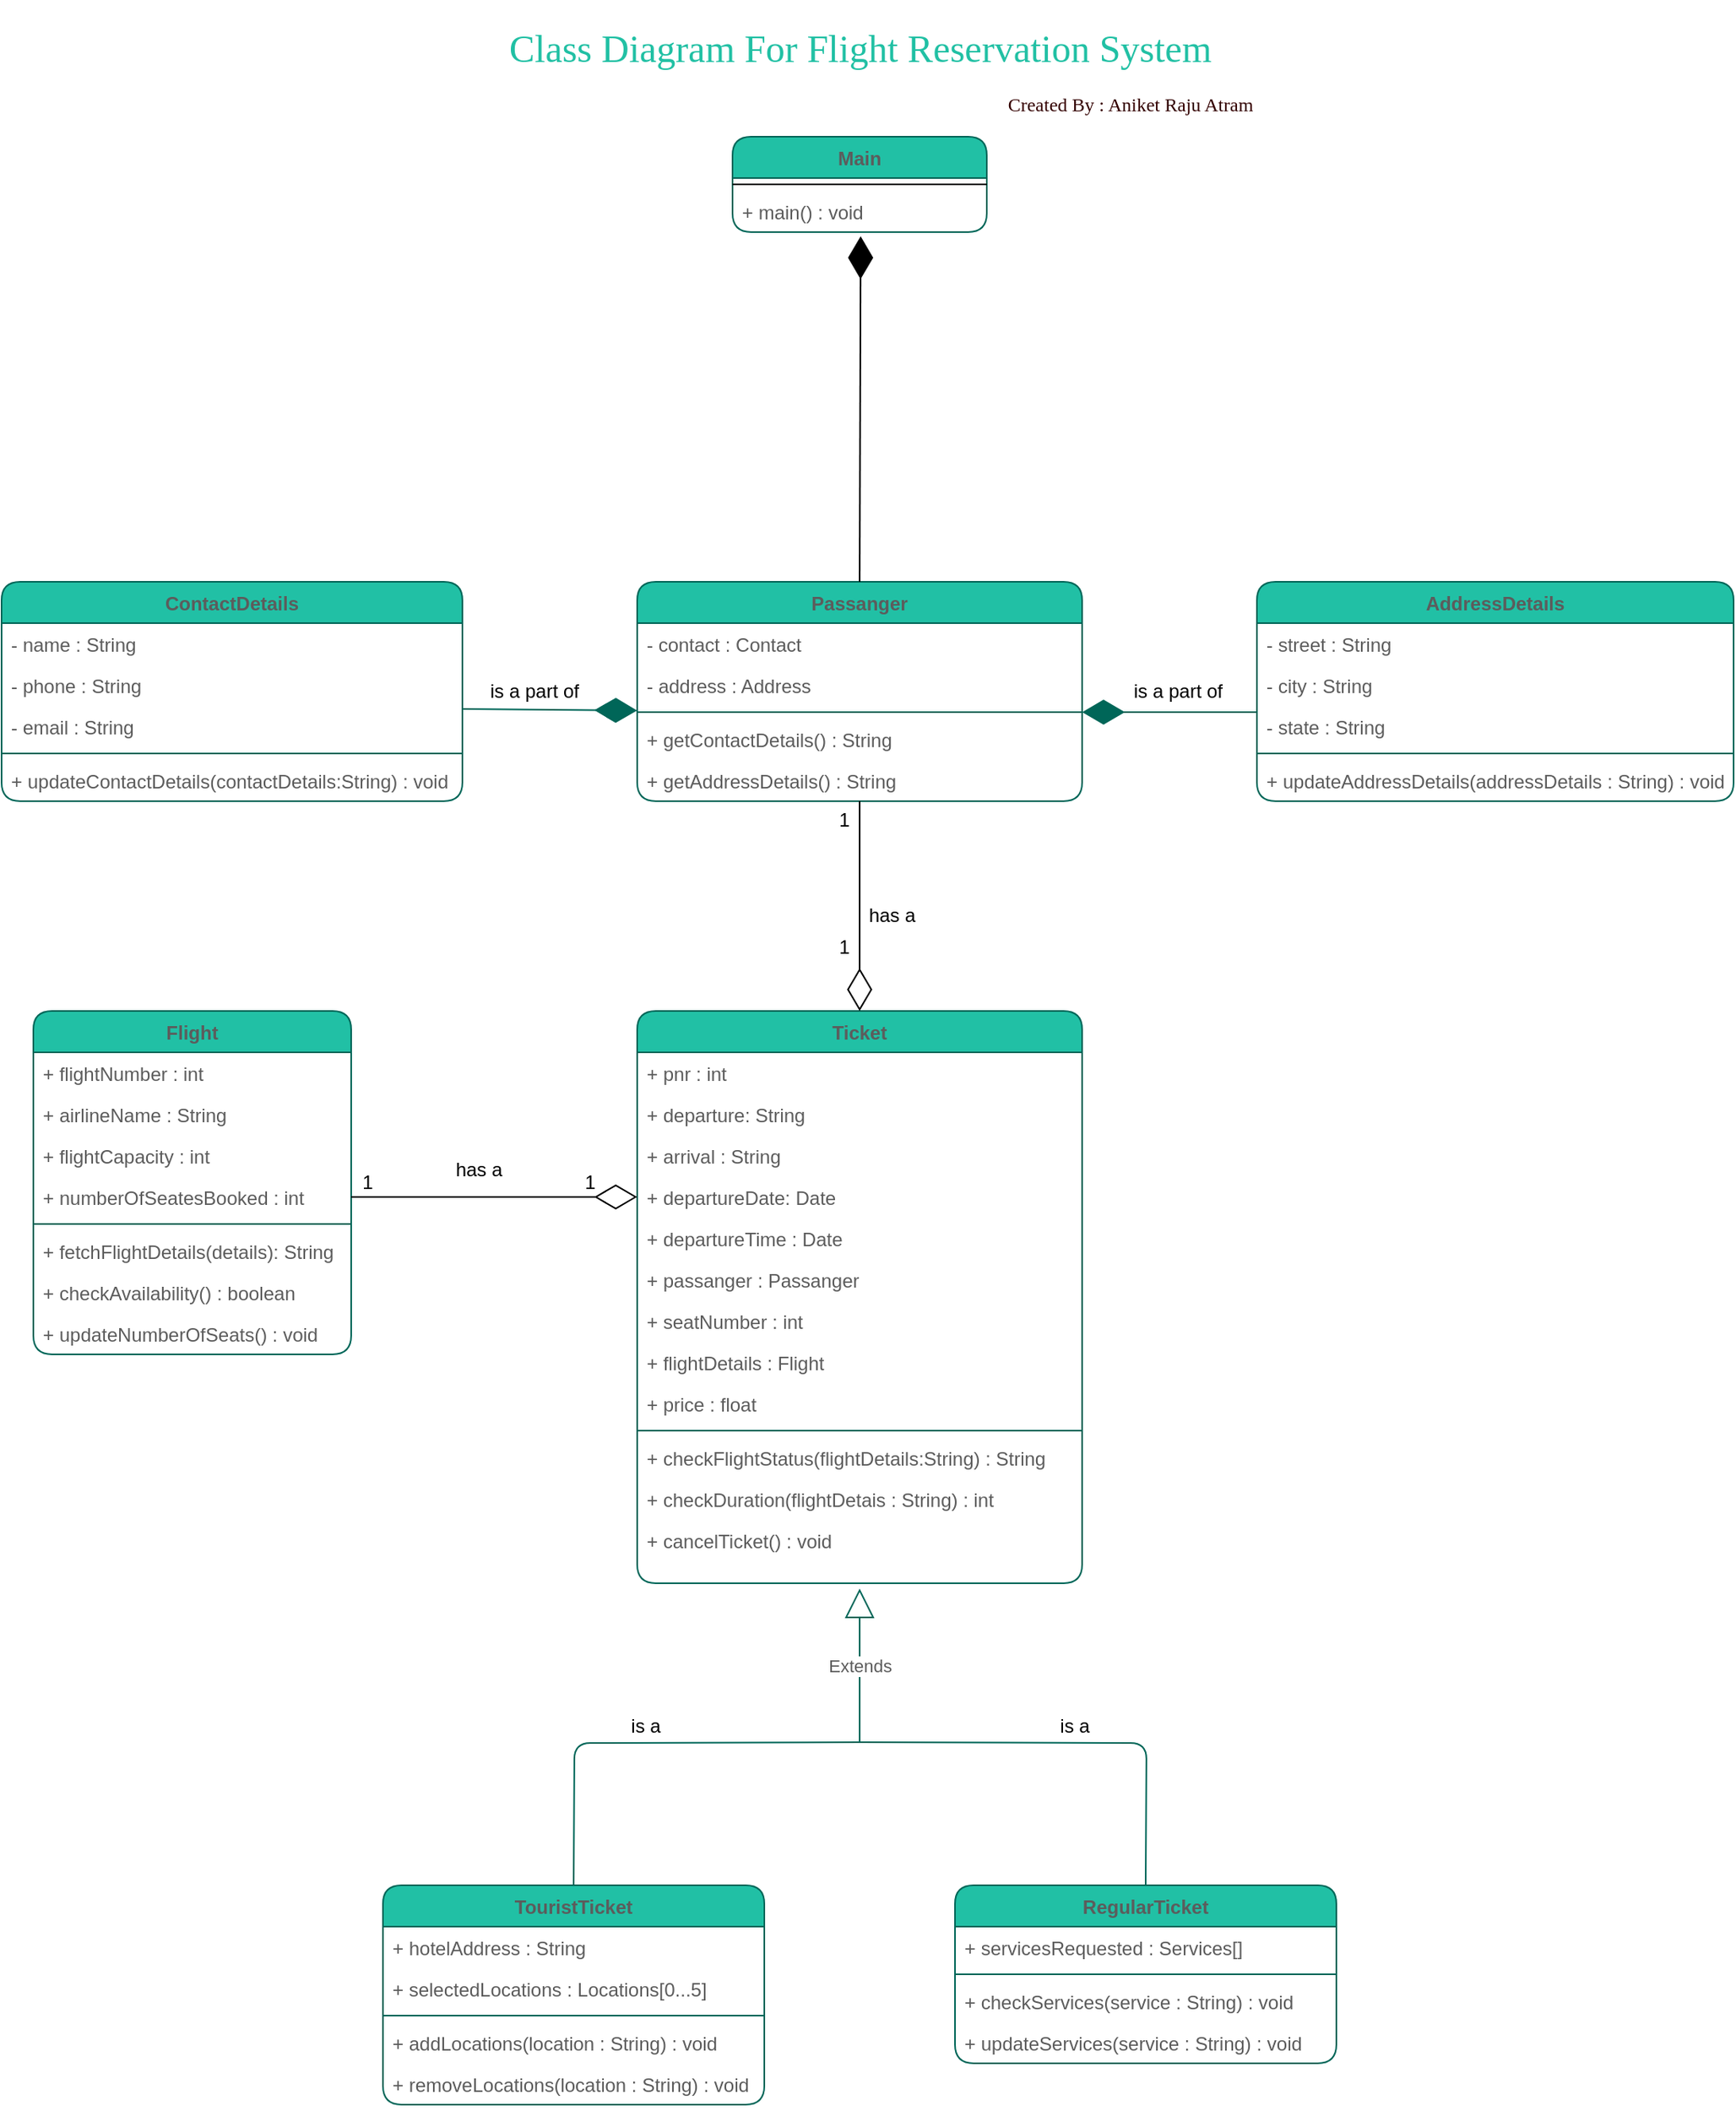 <mxfile version="15.8.7" type="device"><diagram id="C5RBs43oDa-KdzZeNtuy" name="Page-1"><mxGraphModel dx="782" dy="531" grid="1" gridSize="10" guides="1" tooltips="1" connect="1" arrows="1" fold="1" page="1" pageScale="1" pageWidth="827" pageHeight="1169" background="#ffffff" math="0" shadow="0"><root><mxCell id="WIyWlLk6GJQsqaUBKTNV-0"/><mxCell id="WIyWlLk6GJQsqaUBKTNV-1" parent="WIyWlLk6GJQsqaUBKTNV-0"/><mxCell id="W0ep5NZu7rcAExIwhfl0-0" value="Passanger&#10;" style="swimlane;fontStyle=1;align=center;verticalAlign=top;childLayout=stackLayout;horizontal=1;startSize=26;horizontalStack=0;resizeParent=1;resizeParentMax=0;resizeLast=0;collapsible=1;marginBottom=0;fillColor=#21C0A5;strokeColor=#006658;fontColor=#5C5C5C;rounded=1;" parent="WIyWlLk6GJQsqaUBKTNV-1" vertex="1"><mxGeometry x="400" y="560" width="280" height="138" as="geometry"/></mxCell><mxCell id="W0ep5NZu7rcAExIwhfl0-1" value="- contact : Contact" style="text;strokeColor=none;fillColor=none;align=left;verticalAlign=top;spacingLeft=4;spacingRight=4;overflow=hidden;rotatable=0;points=[[0,0.5],[1,0.5]];portConstraint=eastwest;fontColor=#5C5C5C;rounded=1;" parent="W0ep5NZu7rcAExIwhfl0-0" vertex="1"><mxGeometry y="26" width="280" height="26" as="geometry"/></mxCell><mxCell id="W0ep5NZu7rcAExIwhfl0-8" value="- address : Address" style="text;strokeColor=none;fillColor=none;align=left;verticalAlign=top;spacingLeft=4;spacingRight=4;overflow=hidden;rotatable=0;points=[[0,0.5],[1,0.5]];portConstraint=eastwest;fontColor=#5C5C5C;rounded=1;" parent="W0ep5NZu7rcAExIwhfl0-0" vertex="1"><mxGeometry y="52" width="280" height="26" as="geometry"/></mxCell><mxCell id="W0ep5NZu7rcAExIwhfl0-2" value="" style="line;strokeWidth=1;fillColor=none;align=left;verticalAlign=middle;spacingTop=-1;spacingLeft=3;spacingRight=3;rotatable=0;labelPosition=right;points=[];portConstraint=eastwest;strokeColor=#006658;fontColor=#5C5C5C;rounded=1;" parent="W0ep5NZu7rcAExIwhfl0-0" vertex="1"><mxGeometry y="78" width="280" height="8" as="geometry"/></mxCell><mxCell id="W0ep5NZu7rcAExIwhfl0-3" value="+ getContactDetails() : String" style="text;strokeColor=none;fillColor=none;align=left;verticalAlign=top;spacingLeft=4;spacingRight=4;overflow=hidden;rotatable=0;points=[[0,0.5],[1,0.5]];portConstraint=eastwest;fontColor=#5C5C5C;rounded=1;" parent="W0ep5NZu7rcAExIwhfl0-0" vertex="1"><mxGeometry y="86" width="280" height="26" as="geometry"/></mxCell><mxCell id="W0ep5NZu7rcAExIwhfl0-9" value="+ getAddressDetails() : String" style="text;strokeColor=none;fillColor=none;align=left;verticalAlign=top;spacingLeft=4;spacingRight=4;overflow=hidden;rotatable=0;points=[[0,0.5],[1,0.5]];portConstraint=eastwest;fontColor=#5C5C5C;rounded=1;" parent="W0ep5NZu7rcAExIwhfl0-0" vertex="1"><mxGeometry y="112" width="280" height="26" as="geometry"/></mxCell><mxCell id="UVsKAwQ_UiQAmzkEyvqe-0" value="Flight" style="swimlane;fontStyle=1;align=center;verticalAlign=top;childLayout=stackLayout;horizontal=1;startSize=26;horizontalStack=0;resizeParent=1;resizeParentMax=0;resizeLast=0;collapsible=1;marginBottom=0;fillColor=#21C0A5;strokeColor=#006658;fontColor=#5C5C5C;rounded=1;" parent="WIyWlLk6GJQsqaUBKTNV-1" vertex="1"><mxGeometry x="20" y="830" width="200" height="216" as="geometry"/></mxCell><mxCell id="UVsKAwQ_UiQAmzkEyvqe-1" value="+ flightNumber : int" style="text;strokeColor=none;fillColor=none;align=left;verticalAlign=top;spacingLeft=4;spacingRight=4;overflow=hidden;rotatable=0;points=[[0,0.5],[1,0.5]];portConstraint=eastwest;fontColor=#5C5C5C;rounded=1;" parent="UVsKAwQ_UiQAmzkEyvqe-0" vertex="1"><mxGeometry y="26" width="200" height="26" as="geometry"/></mxCell><mxCell id="0I-YnB1xyNFlNhcBP9k2-11" value="+ airlineName : String" style="text;strokeColor=none;fillColor=none;align=left;verticalAlign=top;spacingLeft=4;spacingRight=4;overflow=hidden;rotatable=0;points=[[0,0.5],[1,0.5]];portConstraint=eastwest;fontColor=#5C5C5C;rounded=1;" parent="UVsKAwQ_UiQAmzkEyvqe-0" vertex="1"><mxGeometry y="52" width="200" height="26" as="geometry"/></mxCell><mxCell id="0I-YnB1xyNFlNhcBP9k2-12" value="+ flightCapacity : int" style="text;strokeColor=none;fillColor=none;align=left;verticalAlign=top;spacingLeft=4;spacingRight=4;overflow=hidden;rotatable=0;points=[[0,0.5],[1,0.5]];portConstraint=eastwest;fontColor=#5C5C5C;rounded=1;" parent="UVsKAwQ_UiQAmzkEyvqe-0" vertex="1"><mxGeometry y="78" width="200" height="26" as="geometry"/></mxCell><mxCell id="0I-YnB1xyNFlNhcBP9k2-13" value="+ numberOfSeatesBooked : int" style="text;strokeColor=none;fillColor=none;align=left;verticalAlign=top;spacingLeft=4;spacingRight=4;overflow=hidden;rotatable=0;points=[[0,0.5],[1,0.5]];portConstraint=eastwest;fontColor=#5C5C5C;rounded=1;" parent="UVsKAwQ_UiQAmzkEyvqe-0" vertex="1"><mxGeometry y="104" width="200" height="26" as="geometry"/></mxCell><mxCell id="UVsKAwQ_UiQAmzkEyvqe-2" value="" style="line;strokeWidth=1;fillColor=none;align=left;verticalAlign=middle;spacingTop=-1;spacingLeft=3;spacingRight=3;rotatable=0;labelPosition=right;points=[];portConstraint=eastwest;strokeColor=#006658;fontColor=#5C5C5C;rounded=1;" parent="UVsKAwQ_UiQAmzkEyvqe-0" vertex="1"><mxGeometry y="130" width="200" height="8" as="geometry"/></mxCell><mxCell id="UVsKAwQ_UiQAmzkEyvqe-3" value="+ fetchFlightDetails(details): String" style="text;strokeColor=none;fillColor=none;align=left;verticalAlign=top;spacingLeft=4;spacingRight=4;overflow=hidden;rotatable=0;points=[[0,0.5],[1,0.5]];portConstraint=eastwest;fontColor=#5C5C5C;rounded=1;" parent="UVsKAwQ_UiQAmzkEyvqe-0" vertex="1"><mxGeometry y="138" width="200" height="26" as="geometry"/></mxCell><mxCell id="0I-YnB1xyNFlNhcBP9k2-14" value="+ checkAvailability() : boolean" style="text;strokeColor=none;fillColor=none;align=left;verticalAlign=top;spacingLeft=4;spacingRight=4;overflow=hidden;rotatable=0;points=[[0,0.5],[1,0.5]];portConstraint=eastwest;fontColor=#5C5C5C;rounded=1;" parent="UVsKAwQ_UiQAmzkEyvqe-0" vertex="1"><mxGeometry y="164" width="200" height="26" as="geometry"/></mxCell><mxCell id="0I-YnB1xyNFlNhcBP9k2-15" value="+ updateNumberOfSeats() : void" style="text;strokeColor=none;fillColor=none;align=left;verticalAlign=top;spacingLeft=4;spacingRight=4;overflow=hidden;rotatable=0;points=[[0,0.5],[1,0.5]];portConstraint=eastwest;fontColor=#5C5C5C;rounded=1;" parent="UVsKAwQ_UiQAmzkEyvqe-0" vertex="1"><mxGeometry y="190" width="200" height="26" as="geometry"/></mxCell><mxCell id="UVsKAwQ_UiQAmzkEyvqe-8" value="RegularTicket" style="swimlane;fontStyle=1;align=center;verticalAlign=top;childLayout=stackLayout;horizontal=1;startSize=26;horizontalStack=0;resizeParent=1;resizeParentMax=0;resizeLast=0;collapsible=1;marginBottom=0;fillColor=#21C0A5;strokeColor=#006658;fontColor=#5C5C5C;rounded=1;" parent="WIyWlLk6GJQsqaUBKTNV-1" vertex="1"><mxGeometry x="600" y="1380" width="240" height="112" as="geometry"/></mxCell><mxCell id="UVsKAwQ_UiQAmzkEyvqe-9" value="+ servicesRequested : Services[]" style="text;strokeColor=none;fillColor=none;align=left;verticalAlign=top;spacingLeft=4;spacingRight=4;overflow=hidden;rotatable=0;points=[[0,0.5],[1,0.5]];portConstraint=eastwest;fontColor=#5C5C5C;rounded=1;" parent="UVsKAwQ_UiQAmzkEyvqe-8" vertex="1"><mxGeometry y="26" width="240" height="26" as="geometry"/></mxCell><mxCell id="UVsKAwQ_UiQAmzkEyvqe-10" value="" style="line;strokeWidth=1;fillColor=none;align=left;verticalAlign=middle;spacingTop=-1;spacingLeft=3;spacingRight=3;rotatable=0;labelPosition=right;points=[];portConstraint=eastwest;strokeColor=#006658;fontColor=#5C5C5C;rounded=1;" parent="UVsKAwQ_UiQAmzkEyvqe-8" vertex="1"><mxGeometry y="52" width="240" height="8" as="geometry"/></mxCell><mxCell id="UVsKAwQ_UiQAmzkEyvqe-11" value="+ checkServices(service : String) : void" style="text;strokeColor=none;fillColor=none;align=left;verticalAlign=top;spacingLeft=4;spacingRight=4;overflow=hidden;rotatable=0;points=[[0,0.5],[1,0.5]];portConstraint=eastwest;fontColor=#5C5C5C;rounded=1;" parent="UVsKAwQ_UiQAmzkEyvqe-8" vertex="1"><mxGeometry y="60" width="240" height="26" as="geometry"/></mxCell><mxCell id="0I-YnB1xyNFlNhcBP9k2-6" value="+ updateServices(service : String) : void" style="text;strokeColor=none;fillColor=none;align=left;verticalAlign=top;spacingLeft=4;spacingRight=4;overflow=hidden;rotatable=0;points=[[0,0.5],[1,0.5]];portConstraint=eastwest;fontColor=#5C5C5C;rounded=1;" parent="UVsKAwQ_UiQAmzkEyvqe-8" vertex="1"><mxGeometry y="86" width="240" height="26" as="geometry"/></mxCell><mxCell id="UVsKAwQ_UiQAmzkEyvqe-12" value="TouristTicket" style="swimlane;fontStyle=1;align=center;verticalAlign=top;childLayout=stackLayout;horizontal=1;startSize=26;horizontalStack=0;resizeParent=1;resizeParentMax=0;resizeLast=0;collapsible=1;marginBottom=0;fillColor=#21C0A5;strokeColor=#006658;fontColor=#5C5C5C;rounded=1;" parent="WIyWlLk6GJQsqaUBKTNV-1" vertex="1"><mxGeometry x="240" y="1380" width="240" height="138" as="geometry"/></mxCell><mxCell id="UVsKAwQ_UiQAmzkEyvqe-13" value="+ hotelAddress : String" style="text;strokeColor=none;fillColor=none;align=left;verticalAlign=top;spacingLeft=4;spacingRight=4;overflow=hidden;rotatable=0;points=[[0,0.5],[1,0.5]];portConstraint=eastwest;fontColor=#5C5C5C;rounded=1;" parent="UVsKAwQ_UiQAmzkEyvqe-12" vertex="1"><mxGeometry y="26" width="240" height="26" as="geometry"/></mxCell><mxCell id="0I-YnB1xyNFlNhcBP9k2-4" value="+ selectedLocations : Locations[0...5]" style="text;strokeColor=none;fillColor=none;align=left;verticalAlign=top;spacingLeft=4;spacingRight=4;overflow=hidden;rotatable=0;points=[[0,0.5],[1,0.5]];portConstraint=eastwest;fontColor=#5C5C5C;rounded=1;" parent="UVsKAwQ_UiQAmzkEyvqe-12" vertex="1"><mxGeometry y="52" width="240" height="26" as="geometry"/></mxCell><mxCell id="UVsKAwQ_UiQAmzkEyvqe-14" value="" style="line;strokeWidth=1;fillColor=none;align=left;verticalAlign=middle;spacingTop=-1;spacingLeft=3;spacingRight=3;rotatable=0;labelPosition=right;points=[];portConstraint=eastwest;strokeColor=#006658;fontColor=#5C5C5C;rounded=1;" parent="UVsKAwQ_UiQAmzkEyvqe-12" vertex="1"><mxGeometry y="78" width="240" height="8" as="geometry"/></mxCell><mxCell id="UVsKAwQ_UiQAmzkEyvqe-15" value="+ addLocations(location : String) : void" style="text;strokeColor=none;fillColor=none;align=left;verticalAlign=top;spacingLeft=4;spacingRight=4;overflow=hidden;rotatable=0;points=[[0,0.5],[1,0.5]];portConstraint=eastwest;fontColor=#5C5C5C;rounded=1;" parent="UVsKAwQ_UiQAmzkEyvqe-12" vertex="1"><mxGeometry y="86" width="240" height="26" as="geometry"/></mxCell><mxCell id="0I-YnB1xyNFlNhcBP9k2-5" value="+ removeLocations(location : String) : void" style="text;strokeColor=none;fillColor=none;align=left;verticalAlign=top;spacingLeft=4;spacingRight=4;overflow=hidden;rotatable=0;points=[[0,0.5],[1,0.5]];portConstraint=eastwest;fontColor=#5C5C5C;rounded=1;" parent="UVsKAwQ_UiQAmzkEyvqe-12" vertex="1"><mxGeometry y="112" width="240" height="26" as="geometry"/></mxCell><mxCell id="UVsKAwQ_UiQAmzkEyvqe-16" value="ContactDetails" style="swimlane;fontStyle=1;align=center;verticalAlign=top;childLayout=stackLayout;horizontal=1;startSize=26;horizontalStack=0;resizeParent=1;resizeParentMax=0;resizeLast=0;collapsible=1;marginBottom=0;fillColor=#21C0A5;strokeColor=#006658;fontColor=#5C5C5C;rounded=1;" parent="WIyWlLk6GJQsqaUBKTNV-1" vertex="1"><mxGeometry y="560" width="290" height="138" as="geometry"/></mxCell><mxCell id="UVsKAwQ_UiQAmzkEyvqe-25" value="- name : String" style="text;strokeColor=none;fillColor=none;align=left;verticalAlign=top;spacingLeft=4;spacingRight=4;overflow=hidden;rotatable=0;points=[[0,0.5],[1,0.5]];portConstraint=eastwest;fontColor=#5C5C5C;rounded=1;" parent="UVsKAwQ_UiQAmzkEyvqe-16" vertex="1"><mxGeometry y="26" width="290" height="26" as="geometry"/></mxCell><mxCell id="UVsKAwQ_UiQAmzkEyvqe-24" value="- phone : String" style="text;strokeColor=none;fillColor=none;align=left;verticalAlign=top;spacingLeft=4;spacingRight=4;overflow=hidden;rotatable=0;points=[[0,0.5],[1,0.5]];portConstraint=eastwest;fontColor=#5C5C5C;rounded=1;" parent="UVsKAwQ_UiQAmzkEyvqe-16" vertex="1"><mxGeometry y="52" width="290" height="26" as="geometry"/></mxCell><mxCell id="UVsKAwQ_UiQAmzkEyvqe-26" value="- email : String" style="text;strokeColor=none;fillColor=none;align=left;verticalAlign=top;spacingLeft=4;spacingRight=4;overflow=hidden;rotatable=0;points=[[0,0.5],[1,0.5]];portConstraint=eastwest;fontColor=#5C5C5C;rounded=1;" parent="UVsKAwQ_UiQAmzkEyvqe-16" vertex="1"><mxGeometry y="78" width="290" height="26" as="geometry"/></mxCell><mxCell id="UVsKAwQ_UiQAmzkEyvqe-18" value="" style="line;strokeWidth=1;fillColor=none;align=left;verticalAlign=middle;spacingTop=-1;spacingLeft=3;spacingRight=3;rotatable=0;labelPosition=right;points=[];portConstraint=eastwest;strokeColor=#006658;fontColor=#5C5C5C;rounded=1;" parent="UVsKAwQ_UiQAmzkEyvqe-16" vertex="1"><mxGeometry y="104" width="290" height="8" as="geometry"/></mxCell><mxCell id="UVsKAwQ_UiQAmzkEyvqe-30" value="+ updateContactDetails(contactDetails:String) : void" style="text;strokeColor=none;fillColor=none;align=left;verticalAlign=top;spacingLeft=4;spacingRight=4;overflow=hidden;rotatable=0;points=[[0,0.5],[1,0.5]];portConstraint=eastwest;fontColor=#5C5C5C;rounded=1;" parent="UVsKAwQ_UiQAmzkEyvqe-16" vertex="1"><mxGeometry y="112" width="290" height="26" as="geometry"/></mxCell><mxCell id="UVsKAwQ_UiQAmzkEyvqe-20" value="AddressDetails" style="swimlane;fontStyle=1;align=center;verticalAlign=top;childLayout=stackLayout;horizontal=1;startSize=26;horizontalStack=0;resizeParent=1;resizeParentMax=0;resizeLast=0;collapsible=1;marginBottom=0;fillColor=#21C0A5;strokeColor=#006658;fontColor=#5C5C5C;rounded=1;" parent="WIyWlLk6GJQsqaUBKTNV-1" vertex="1"><mxGeometry x="790" y="560" width="300" height="138" as="geometry"/></mxCell><mxCell id="UVsKAwQ_UiQAmzkEyvqe-27" value="- street : String" style="text;strokeColor=none;fillColor=none;align=left;verticalAlign=top;spacingLeft=4;spacingRight=4;overflow=hidden;rotatable=0;points=[[0,0.5],[1,0.5]];portConstraint=eastwest;fontColor=#5C5C5C;rounded=1;" parent="UVsKAwQ_UiQAmzkEyvqe-20" vertex="1"><mxGeometry y="26" width="300" height="26" as="geometry"/></mxCell><mxCell id="UVsKAwQ_UiQAmzkEyvqe-28" value="- city : String" style="text;strokeColor=none;fillColor=none;align=left;verticalAlign=top;spacingLeft=4;spacingRight=4;overflow=hidden;rotatable=0;points=[[0,0.5],[1,0.5]];portConstraint=eastwest;fontColor=#5C5C5C;rounded=1;" parent="UVsKAwQ_UiQAmzkEyvqe-20" vertex="1"><mxGeometry y="52" width="300" height="26" as="geometry"/></mxCell><mxCell id="UVsKAwQ_UiQAmzkEyvqe-21" value="- state : String" style="text;strokeColor=none;fillColor=none;align=left;verticalAlign=top;spacingLeft=4;spacingRight=4;overflow=hidden;rotatable=0;points=[[0,0.5],[1,0.5]];portConstraint=eastwest;fontColor=#5C5C5C;rounded=1;" parent="UVsKAwQ_UiQAmzkEyvqe-20" vertex="1"><mxGeometry y="78" width="300" height="26" as="geometry"/></mxCell><mxCell id="UVsKAwQ_UiQAmzkEyvqe-22" value="" style="line;strokeWidth=1;fillColor=none;align=left;verticalAlign=middle;spacingTop=-1;spacingLeft=3;spacingRight=3;rotatable=0;labelPosition=right;points=[];portConstraint=eastwest;strokeColor=#006658;fontColor=#5C5C5C;rounded=1;" parent="UVsKAwQ_UiQAmzkEyvqe-20" vertex="1"><mxGeometry y="104" width="300" height="8" as="geometry"/></mxCell><mxCell id="UVsKAwQ_UiQAmzkEyvqe-29" value="+ updateAddressDetails(addressDetails : String) : void" style="text;strokeColor=none;fillColor=none;align=left;verticalAlign=top;spacingLeft=4;spacingRight=4;overflow=hidden;rotatable=0;points=[[0,0.5],[1,0.5]];portConstraint=eastwest;fontColor=#5C5C5C;rounded=1;" parent="UVsKAwQ_UiQAmzkEyvqe-20" vertex="1"><mxGeometry y="112" width="300" height="26" as="geometry"/></mxCell><mxCell id="UVsKAwQ_UiQAmzkEyvqe-31" value="" style="endArrow=diamondThin;endFill=1;endSize=24;html=1;strokeColor=#006658;fontColor=#5C5C5C;" parent="WIyWlLk6GJQsqaUBKTNV-1" edge="1"><mxGeometry width="160" relative="1" as="geometry"><mxPoint x="290" y="640" as="sourcePoint"/><mxPoint x="400" y="641" as="targetPoint"/></mxGeometry></mxCell><mxCell id="UVsKAwQ_UiQAmzkEyvqe-34" value="Ticket" style="swimlane;fontStyle=1;align=center;verticalAlign=top;childLayout=stackLayout;horizontal=1;startSize=26;horizontalStack=0;resizeParent=1;resizeParentMax=0;resizeLast=0;collapsible=1;marginBottom=0;fillColor=#21C0A5;strokeColor=#006658;fontColor=#5C5C5C;rounded=1;" parent="WIyWlLk6GJQsqaUBKTNV-1" vertex="1"><mxGeometry x="400" y="830" width="280" height="360" as="geometry"/></mxCell><mxCell id="UVsKAwQ_UiQAmzkEyvqe-35" value="+ pnr : int" style="text;strokeColor=none;fillColor=none;align=left;verticalAlign=top;spacingLeft=4;spacingRight=4;overflow=hidden;rotatable=0;points=[[0,0.5],[1,0.5]];portConstraint=eastwest;fontColor=#5C5C5C;rounded=1;" parent="UVsKAwQ_UiQAmzkEyvqe-34" vertex="1"><mxGeometry y="26" width="280" height="26" as="geometry"/></mxCell><mxCell id="UVsKAwQ_UiQAmzkEyvqe-43" value="+ departure: String" style="text;strokeColor=none;fillColor=none;align=left;verticalAlign=top;spacingLeft=4;spacingRight=4;overflow=hidden;rotatable=0;points=[[0,0.5],[1,0.5]];portConstraint=eastwest;fontColor=#5C5C5C;rounded=1;" parent="UVsKAwQ_UiQAmzkEyvqe-34" vertex="1"><mxGeometry y="52" width="280" height="26" as="geometry"/></mxCell><mxCell id="UVsKAwQ_UiQAmzkEyvqe-44" value="+ arrival : String" style="text;strokeColor=none;fillColor=none;align=left;verticalAlign=top;spacingLeft=4;spacingRight=4;overflow=hidden;rotatable=0;points=[[0,0.5],[1,0.5]];portConstraint=eastwest;fontColor=#5C5C5C;rounded=1;" parent="UVsKAwQ_UiQAmzkEyvqe-34" vertex="1"><mxGeometry y="78" width="280" height="26" as="geometry"/></mxCell><mxCell id="UVsKAwQ_UiQAmzkEyvqe-45" value="+ departureDate: Date" style="text;strokeColor=none;fillColor=none;align=left;verticalAlign=top;spacingLeft=4;spacingRight=4;overflow=hidden;rotatable=0;points=[[0,0.5],[1,0.5]];portConstraint=eastwest;fontColor=#5C5C5C;rounded=1;" parent="UVsKAwQ_UiQAmzkEyvqe-34" vertex="1"><mxGeometry y="104" width="280" height="26" as="geometry"/></mxCell><mxCell id="UVsKAwQ_UiQAmzkEyvqe-46" value="+ departureTime : Date" style="text;strokeColor=none;fillColor=none;align=left;verticalAlign=top;spacingLeft=4;spacingRight=4;overflow=hidden;rotatable=0;points=[[0,0.5],[1,0.5]];portConstraint=eastwest;fontColor=#5C5C5C;rounded=1;" parent="UVsKAwQ_UiQAmzkEyvqe-34" vertex="1"><mxGeometry y="130" width="280" height="26" as="geometry"/></mxCell><mxCell id="UVsKAwQ_UiQAmzkEyvqe-47" value="+ passanger : Passanger" style="text;strokeColor=none;fillColor=none;align=left;verticalAlign=top;spacingLeft=4;spacingRight=4;overflow=hidden;rotatable=0;points=[[0,0.5],[1,0.5]];portConstraint=eastwest;fontColor=#5C5C5C;rounded=1;" parent="UVsKAwQ_UiQAmzkEyvqe-34" vertex="1"><mxGeometry y="156" width="280" height="26" as="geometry"/></mxCell><mxCell id="UVsKAwQ_UiQAmzkEyvqe-48" value="+ seatNumber : int" style="text;strokeColor=none;fillColor=none;align=left;verticalAlign=top;spacingLeft=4;spacingRight=4;overflow=hidden;rotatable=0;points=[[0,0.5],[1,0.5]];portConstraint=eastwest;fontColor=#5C5C5C;rounded=1;" parent="UVsKAwQ_UiQAmzkEyvqe-34" vertex="1"><mxGeometry y="182" width="280" height="26" as="geometry"/></mxCell><mxCell id="UVsKAwQ_UiQAmzkEyvqe-53" value="+ flightDetails : Flight" style="text;strokeColor=none;fillColor=none;align=left;verticalAlign=top;spacingLeft=4;spacingRight=4;overflow=hidden;rotatable=0;points=[[0,0.5],[1,0.5]];portConstraint=eastwest;fontColor=#5C5C5C;rounded=1;" parent="UVsKAwQ_UiQAmzkEyvqe-34" vertex="1"><mxGeometry y="208" width="280" height="26" as="geometry"/></mxCell><mxCell id="UVsKAwQ_UiQAmzkEyvqe-49" value="+ price : float" style="text;strokeColor=none;fillColor=none;align=left;verticalAlign=top;spacingLeft=4;spacingRight=4;overflow=hidden;rotatable=0;points=[[0,0.5],[1,0.5]];portConstraint=eastwest;fontColor=#5C5C5C;rounded=1;" parent="UVsKAwQ_UiQAmzkEyvqe-34" vertex="1"><mxGeometry y="234" width="280" height="26" as="geometry"/></mxCell><mxCell id="UVsKAwQ_UiQAmzkEyvqe-36" value="" style="line;strokeWidth=1;fillColor=none;align=left;verticalAlign=middle;spacingTop=-1;spacingLeft=3;spacingRight=3;rotatable=0;labelPosition=right;points=[];portConstraint=eastwest;strokeColor=#006658;fontColor=#5C5C5C;rounded=1;" parent="UVsKAwQ_UiQAmzkEyvqe-34" vertex="1"><mxGeometry y="260" width="280" height="8" as="geometry"/></mxCell><mxCell id="UVsKAwQ_UiQAmzkEyvqe-37" value="+ checkFlightStatus(flightDetails:String) : String" style="text;strokeColor=none;fillColor=none;align=left;verticalAlign=top;spacingLeft=4;spacingRight=4;overflow=hidden;rotatable=0;points=[[0,0.5],[1,0.5]];portConstraint=eastwest;fontColor=#5C5C5C;rounded=1;" parent="UVsKAwQ_UiQAmzkEyvqe-34" vertex="1"><mxGeometry y="268" width="280" height="26" as="geometry"/></mxCell><mxCell id="UVsKAwQ_UiQAmzkEyvqe-51" value="+ checkDuration(flightDetais : String) : int" style="text;strokeColor=none;fillColor=none;align=left;verticalAlign=top;spacingLeft=4;spacingRight=4;overflow=hidden;rotatable=0;points=[[0,0.5],[1,0.5]];portConstraint=eastwest;fontColor=#5C5C5C;rounded=1;" parent="UVsKAwQ_UiQAmzkEyvqe-34" vertex="1"><mxGeometry y="294" width="280" height="26" as="geometry"/></mxCell><mxCell id="UVsKAwQ_UiQAmzkEyvqe-52" value="+ cancelTicket() : void" style="text;strokeColor=none;fillColor=none;align=left;verticalAlign=top;spacingLeft=4;spacingRight=4;overflow=hidden;rotatable=0;points=[[0,0.5],[1,0.5]];portConstraint=eastwest;fontColor=#5C5C5C;rounded=1;" parent="UVsKAwQ_UiQAmzkEyvqe-34" vertex="1"><mxGeometry y="320" width="280" height="40" as="geometry"/></mxCell><mxCell id="UVsKAwQ_UiQAmzkEyvqe-55" value="" style="endArrow=diamondThin;endFill=1;endSize=24;html=1;fontColor=#5C5C5C;strokeColor=#006658;fillColor=#21C0A5;" parent="WIyWlLk6GJQsqaUBKTNV-1" edge="1"><mxGeometry width="160" relative="1" as="geometry"><mxPoint x="790" y="642" as="sourcePoint"/><mxPoint x="680" y="641.5" as="targetPoint"/><Array as="points"><mxPoint x="680" y="642"/></Array></mxGeometry></mxCell><mxCell id="UVsKAwQ_UiQAmzkEyvqe-60" value="Extends" style="endArrow=block;endSize=16;endFill=0;html=1;fontColor=#5C5C5C;strokeColor=#006658;fillColor=#21C0A5;entryX=0.5;entryY=1.083;entryDx=0;entryDy=0;entryPerimeter=0;" parent="WIyWlLk6GJQsqaUBKTNV-1" target="UVsKAwQ_UiQAmzkEyvqe-52" edge="1"><mxGeometry width="160" relative="1" as="geometry"><mxPoint x="540" y="1290" as="sourcePoint"/><mxPoint x="550" y="1260" as="targetPoint"/></mxGeometry></mxCell><mxCell id="UVsKAwQ_UiQAmzkEyvqe-61" value="" style="endArrow=none;html=1;edgeStyle=orthogonalEdgeStyle;fontColor=#5C5C5C;strokeColor=#006658;fillColor=#21C0A5;" parent="WIyWlLk6GJQsqaUBKTNV-1" edge="1"><mxGeometry relative="1" as="geometry"><mxPoint x="540" y="1290" as="sourcePoint"/><mxPoint x="360" y="1380" as="targetPoint"/></mxGeometry></mxCell><mxCell id="UVsKAwQ_UiQAmzkEyvqe-64" value="" style="endArrow=none;html=1;edgeStyle=orthogonalEdgeStyle;fontColor=#5C5C5C;strokeColor=#006658;fillColor=#21C0A5;" parent="WIyWlLk6GJQsqaUBKTNV-1" edge="1"><mxGeometry relative="1" as="geometry"><mxPoint x="540" y="1290" as="sourcePoint"/><mxPoint x="720" y="1380" as="targetPoint"/></mxGeometry></mxCell><mxCell id="UVsKAwQ_UiQAmzkEyvqe-67" value="Main" style="swimlane;fontStyle=1;align=center;verticalAlign=top;childLayout=stackLayout;horizontal=1;startSize=26;horizontalStack=0;resizeParent=1;resizeParentMax=0;resizeLast=0;collapsible=1;marginBottom=0;fontColor=#5C5C5C;strokeColor=#006658;fillColor=#21C0A5;rounded=1;" parent="WIyWlLk6GJQsqaUBKTNV-1" vertex="1"><mxGeometry x="460" y="280" width="160" height="60" as="geometry"/></mxCell><mxCell id="UVsKAwQ_UiQAmzkEyvqe-69" value="" style="line;strokeWidth=1;fillColor=none;align=left;verticalAlign=middle;spacingTop=-1;spacingLeft=3;spacingRight=3;rotatable=0;labelPosition=right;points=[];portConstraint=eastwest;fontColor=#5C5C5C;rounded=1;" parent="UVsKAwQ_UiQAmzkEyvqe-67" vertex="1"><mxGeometry y="26" width="160" height="8" as="geometry"/></mxCell><mxCell id="UVsKAwQ_UiQAmzkEyvqe-70" value="+ main() : void" style="text;strokeColor=none;fillColor=none;align=left;verticalAlign=top;spacingLeft=4;spacingRight=4;overflow=hidden;rotatable=0;points=[[0,0.5],[1,0.5]];portConstraint=eastwest;fontColor=#5C5C5C;rounded=1;" parent="UVsKAwQ_UiQAmzkEyvqe-67" vertex="1"><mxGeometry y="34" width="160" height="26" as="geometry"/></mxCell><mxCell id="0I-YnB1xyNFlNhcBP9k2-2" value="" style="endArrow=diamondThin;endFill=1;endSize=24;html=1;exitX=0.5;exitY=0;exitDx=0;exitDy=0;entryX=0.504;entryY=1.103;entryDx=0;entryDy=0;entryPerimeter=0;" parent="WIyWlLk6GJQsqaUBKTNV-1" source="W0ep5NZu7rcAExIwhfl0-0" target="UVsKAwQ_UiQAmzkEyvqe-70" edge="1"><mxGeometry width="160" relative="1" as="geometry"><mxPoint x="540" y="360" as="sourcePoint"/><mxPoint x="700" y="360" as="targetPoint"/></mxGeometry></mxCell><mxCell id="0I-YnB1xyNFlNhcBP9k2-10" value="" style="endArrow=diamondThin;endFill=0;endSize=24;html=1;entryX=0.5;entryY=0;entryDx=0;entryDy=0;" parent="WIyWlLk6GJQsqaUBKTNV-1" source="W0ep5NZu7rcAExIwhfl0-9" target="UVsKAwQ_UiQAmzkEyvqe-34" edge="1"><mxGeometry width="160" relative="1" as="geometry"><mxPoint x="540" y="701" as="sourcePoint"/><mxPoint x="700" y="820" as="targetPoint"/></mxGeometry></mxCell><mxCell id="0I-YnB1xyNFlNhcBP9k2-16" value="" style="endArrow=diamondThin;endFill=0;endSize=24;html=1;exitX=1;exitY=0.5;exitDx=0;exitDy=0;entryX=0;entryY=0.5;entryDx=0;entryDy=0;" parent="WIyWlLk6GJQsqaUBKTNV-1" source="0I-YnB1xyNFlNhcBP9k2-13" target="UVsKAwQ_UiQAmzkEyvqe-45" edge="1"><mxGeometry width="160" relative="1" as="geometry"><mxPoint x="360" y="947" as="sourcePoint"/><mxPoint x="360" y="890" as="targetPoint"/></mxGeometry></mxCell><mxCell id="0I-YnB1xyNFlNhcBP9k2-17" value="has a" style="text;html=1;align=center;verticalAlign=middle;resizable=0;points=[];autosize=1;strokeColor=none;fillColor=none;rounded=1;" parent="WIyWlLk6GJQsqaUBKTNV-1" vertex="1"><mxGeometry x="540" y="760" width="40" height="20" as="geometry"/></mxCell><mxCell id="0I-YnB1xyNFlNhcBP9k2-18" value="has a" style="text;html=1;align=center;verticalAlign=middle;resizable=0;points=[];autosize=1;strokeColor=none;fillColor=none;rounded=1;" parent="WIyWlLk6GJQsqaUBKTNV-1" vertex="1"><mxGeometry x="280" y="920" width="40" height="20" as="geometry"/></mxCell><mxCell id="0I-YnB1xyNFlNhcBP9k2-19" value="is a part of" style="text;html=1;align=center;verticalAlign=middle;resizable=0;points=[];autosize=1;strokeColor=none;fillColor=none;rounded=1;" parent="WIyWlLk6GJQsqaUBKTNV-1" vertex="1"><mxGeometry x="300" y="619" width="70" height="20" as="geometry"/></mxCell><mxCell id="0I-YnB1xyNFlNhcBP9k2-20" value="is a part of" style="text;html=1;align=center;verticalAlign=middle;resizable=0;points=[];autosize=1;strokeColor=none;fillColor=none;rotation=0;rounded=1;" parent="WIyWlLk6GJQsqaUBKTNV-1" vertex="1"><mxGeometry x="705" y="619" width="70" height="20" as="geometry"/></mxCell><mxCell id="0I-YnB1xyNFlNhcBP9k2-22" value="&lt;h1&gt;&lt;font face=&quot;Tahoma&quot; style=&quot;font-weight: normal&quot; color=&quot;#21c0a4&quot;&gt;Class Diagram For Flight Reservation System&lt;/font&gt;&lt;/h1&gt;" style="text;html=1;align=center;verticalAlign=middle;resizable=0;points=[];autosize=1;strokeColor=none;fillColor=none;" parent="WIyWlLk6GJQsqaUBKTNV-1" vertex="1"><mxGeometry x="295" y="200" width="490" height="50" as="geometry"/></mxCell><mxCell id="0I-YnB1xyNFlNhcBP9k2-23" value="&lt;pre&gt;&lt;font color=&quot;#330000&quot; face=&quot;Verdana&quot; style=&quot;font-weight: normal&quot;&gt;Created By : Aniket Raju Atram&lt;/font&gt;&lt;/pre&gt;" style="text;html=1;align=center;verticalAlign=middle;resizable=0;points=[];autosize=1;strokeColor=none;fillColor=none;" parent="WIyWlLk6GJQsqaUBKTNV-1" vertex="1"><mxGeometry x="605" y="240" width="210" height="40" as="geometry"/></mxCell><mxCell id="naDfxWhx6IpKb2L5-jiP-0" value="is a" style="text;html=1;align=center;verticalAlign=middle;resizable=0;points=[];autosize=1;strokeColor=none;fillColor=none;" parent="WIyWlLk6GJQsqaUBKTNV-1" vertex="1"><mxGeometry x="390" y="1270" width="30" height="20" as="geometry"/></mxCell><mxCell id="naDfxWhx6IpKb2L5-jiP-1" value="is a" style="text;html=1;align=center;verticalAlign=middle;resizable=0;points=[];autosize=1;strokeColor=none;fillColor=none;" parent="WIyWlLk6GJQsqaUBKTNV-1" vertex="1"><mxGeometry x="660" y="1270" width="30" height="20" as="geometry"/></mxCell><mxCell id="tHuhz-aJF6ofM_v-Ls3M-0" value="1" style="text;html=1;align=center;verticalAlign=middle;resizable=0;points=[];autosize=1;strokeColor=none;fillColor=none;" parent="WIyWlLk6GJQsqaUBKTNV-1" vertex="1"><mxGeometry x="520" y="700" width="20" height="20" as="geometry"/></mxCell><mxCell id="tHuhz-aJF6ofM_v-Ls3M-1" value="1" style="text;html=1;align=center;verticalAlign=middle;resizable=0;points=[];autosize=1;strokeColor=none;fillColor=none;" parent="WIyWlLk6GJQsqaUBKTNV-1" vertex="1"><mxGeometry x="520" y="780" width="20" height="20" as="geometry"/></mxCell><mxCell id="tHuhz-aJF6ofM_v-Ls3M-2" value="1" style="text;html=1;align=center;verticalAlign=middle;resizable=0;points=[];autosize=1;strokeColor=none;fillColor=none;" parent="WIyWlLk6GJQsqaUBKTNV-1" vertex="1"><mxGeometry x="220" y="928" width="20" height="20" as="geometry"/></mxCell><mxCell id="tHuhz-aJF6ofM_v-Ls3M-3" value="1" style="text;html=1;align=center;verticalAlign=middle;resizable=0;points=[];autosize=1;strokeColor=none;fillColor=none;" parent="WIyWlLk6GJQsqaUBKTNV-1" vertex="1"><mxGeometry x="360" y="928" width="20" height="20" as="geometry"/></mxCell></root></mxGraphModel></diagram></mxfile>